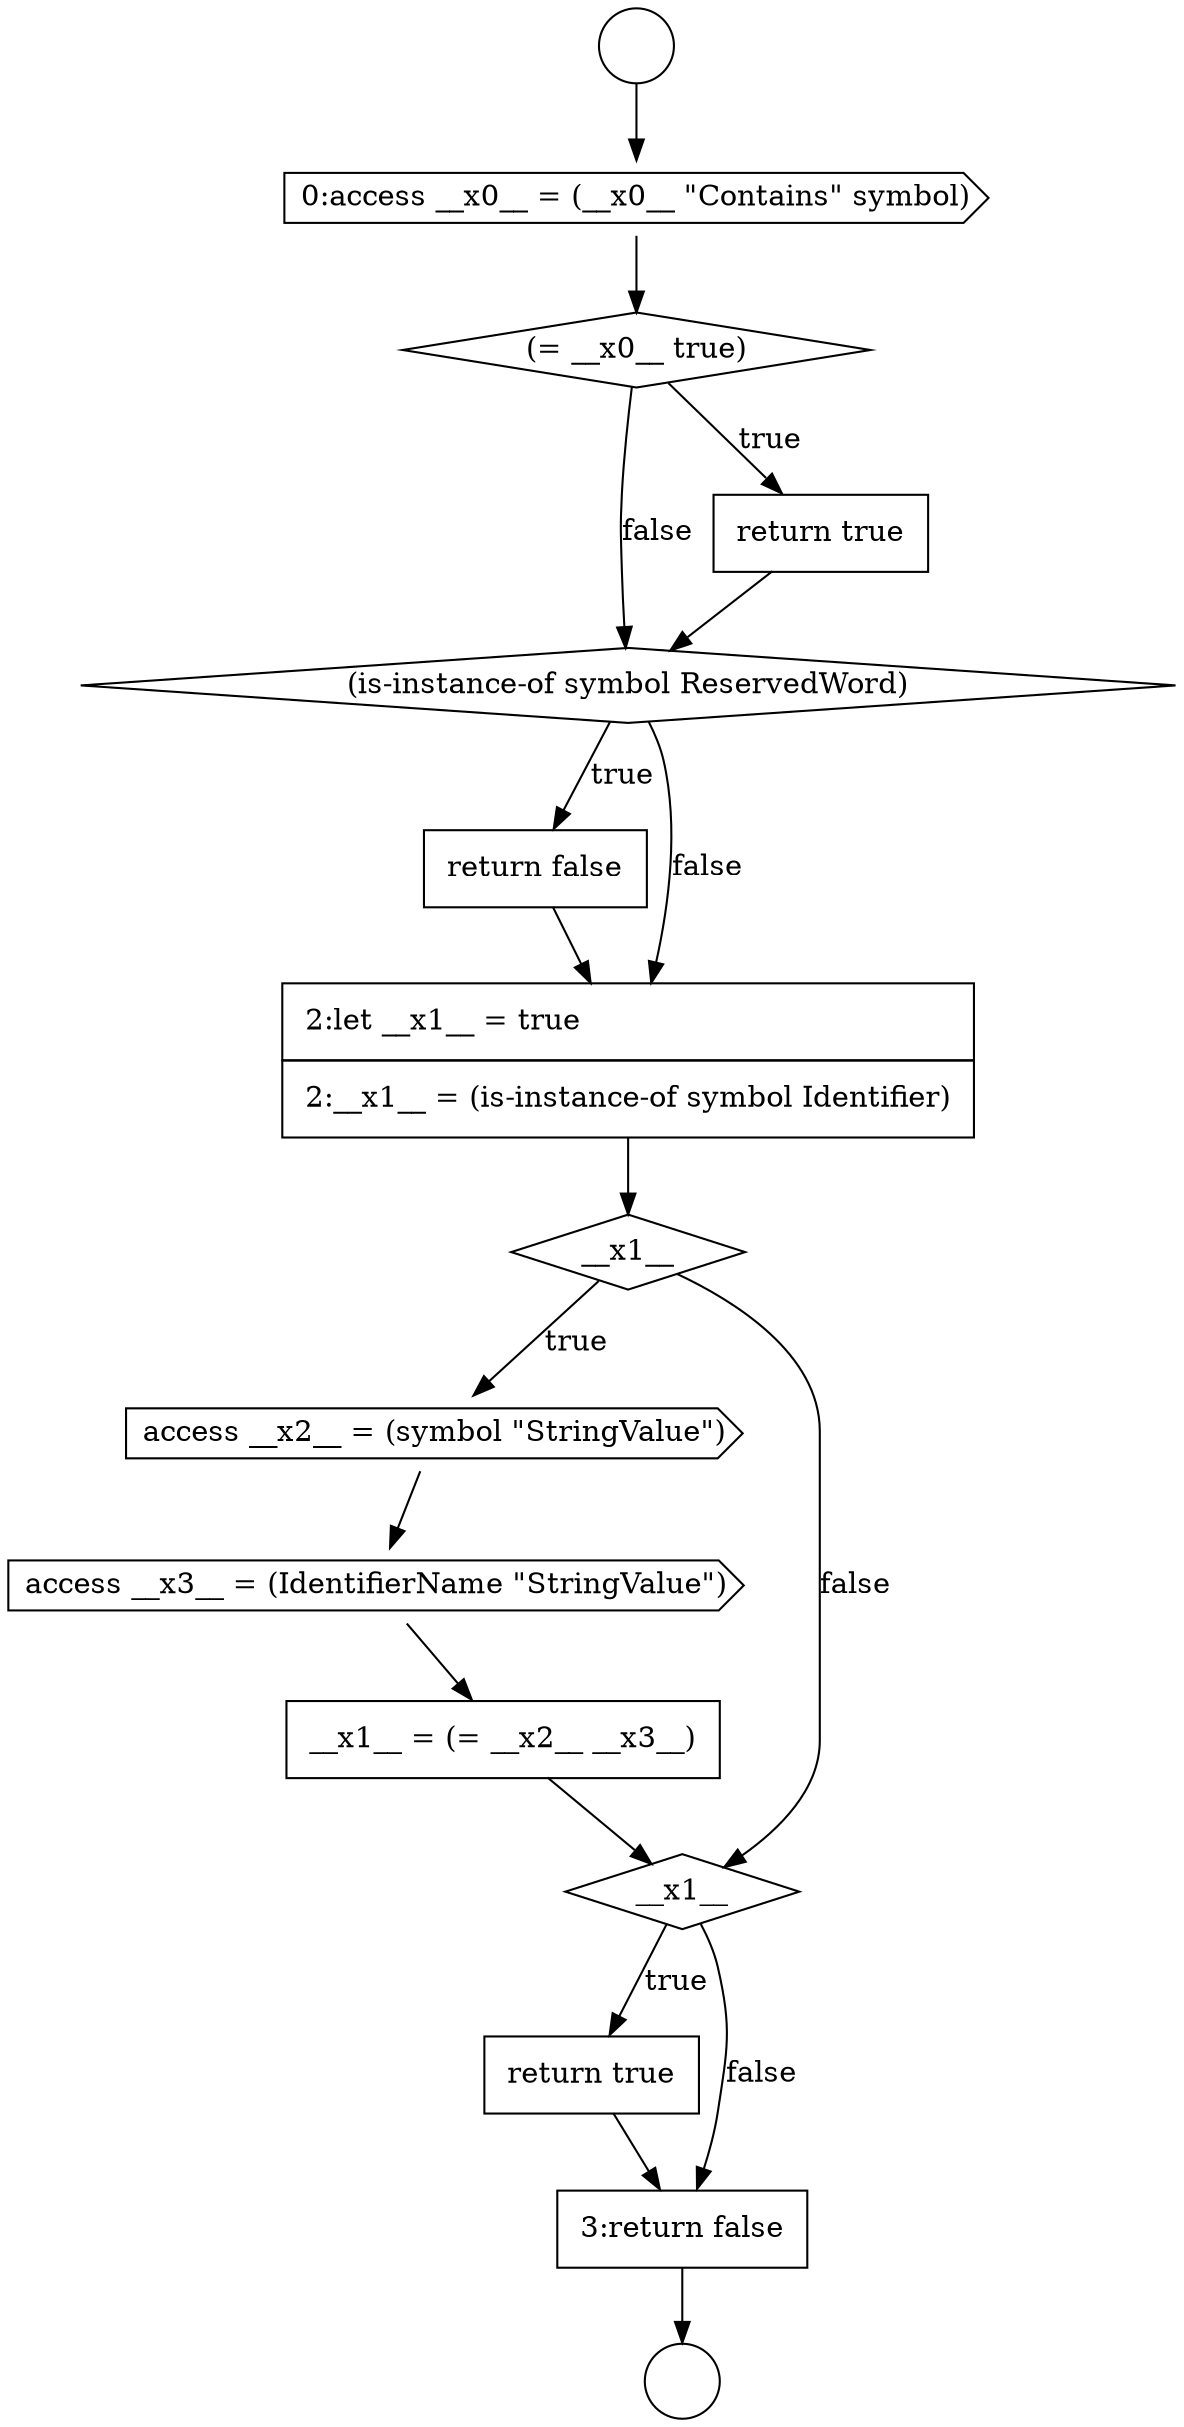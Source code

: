 digraph {
  node4376 [shape=none, margin=0, label=<<font color="black">
    <table border="0" cellborder="1" cellspacing="0" cellpadding="10">
      <tr><td align="left">return false</td></tr>
    </table>
  </font>> color="black" fillcolor="white" style=filled]
  node4371 [shape=circle label=" " color="black" fillcolor="white" style=filled]
  node4383 [shape=none, margin=0, label=<<font color="black">
    <table border="0" cellborder="1" cellspacing="0" cellpadding="10">
      <tr><td align="left">return true</td></tr>
    </table>
  </font>> color="black" fillcolor="white" style=filled]
  node4379 [shape=cds, label=<<font color="black">access __x2__ = (symbol &quot;StringValue&quot;)</font>> color="black" fillcolor="white" style=filled]
  node4370 [shape=circle label=" " color="black" fillcolor="white" style=filled]
  node4375 [shape=diamond, label=<<font color="black">(is-instance-of symbol ReservedWord)</font>> color="black" fillcolor="white" style=filled]
  node4384 [shape=none, margin=0, label=<<font color="black">
    <table border="0" cellborder="1" cellspacing="0" cellpadding="10">
      <tr><td align="left">3:return false</td></tr>
    </table>
  </font>> color="black" fillcolor="white" style=filled]
  node4380 [shape=cds, label=<<font color="black">access __x3__ = (IdentifierName &quot;StringValue&quot;)</font>> color="black" fillcolor="white" style=filled]
  node4381 [shape=none, margin=0, label=<<font color="black">
    <table border="0" cellborder="1" cellspacing="0" cellpadding="10">
      <tr><td align="left">__x1__ = (= __x2__ __x3__)</td></tr>
    </table>
  </font>> color="black" fillcolor="white" style=filled]
  node4374 [shape=none, margin=0, label=<<font color="black">
    <table border="0" cellborder="1" cellspacing="0" cellpadding="10">
      <tr><td align="left">return true</td></tr>
    </table>
  </font>> color="black" fillcolor="white" style=filled]
  node4373 [shape=diamond, label=<<font color="black">(= __x0__ true)</font>> color="black" fillcolor="white" style=filled]
  node4377 [shape=none, margin=0, label=<<font color="black">
    <table border="0" cellborder="1" cellspacing="0" cellpadding="10">
      <tr><td align="left">2:let __x1__ = true</td></tr>
      <tr><td align="left">2:__x1__ = (is-instance-of symbol Identifier)</td></tr>
    </table>
  </font>> color="black" fillcolor="white" style=filled]
  node4372 [shape=cds, label=<<font color="black">0:access __x0__ = (__x0__ &quot;Contains&quot; symbol)</font>> color="black" fillcolor="white" style=filled]
  node4378 [shape=diamond, label=<<font color="black">__x1__</font>> color="black" fillcolor="white" style=filled]
  node4382 [shape=diamond, label=<<font color="black">__x1__</font>> color="black" fillcolor="white" style=filled]
  node4381 -> node4382 [ color="black"]
  node4384 -> node4371 [ color="black"]
  node4370 -> node4372 [ color="black"]
  node4378 -> node4379 [label=<<font color="black">true</font>> color="black"]
  node4378 -> node4382 [label=<<font color="black">false</font>> color="black"]
  node4373 -> node4374 [label=<<font color="black">true</font>> color="black"]
  node4373 -> node4375 [label=<<font color="black">false</font>> color="black"]
  node4372 -> node4373 [ color="black"]
  node4376 -> node4377 [ color="black"]
  node4375 -> node4376 [label=<<font color="black">true</font>> color="black"]
  node4375 -> node4377 [label=<<font color="black">false</font>> color="black"]
  node4380 -> node4381 [ color="black"]
  node4382 -> node4383 [label=<<font color="black">true</font>> color="black"]
  node4382 -> node4384 [label=<<font color="black">false</font>> color="black"]
  node4374 -> node4375 [ color="black"]
  node4379 -> node4380 [ color="black"]
  node4377 -> node4378 [ color="black"]
  node4383 -> node4384 [ color="black"]
}
